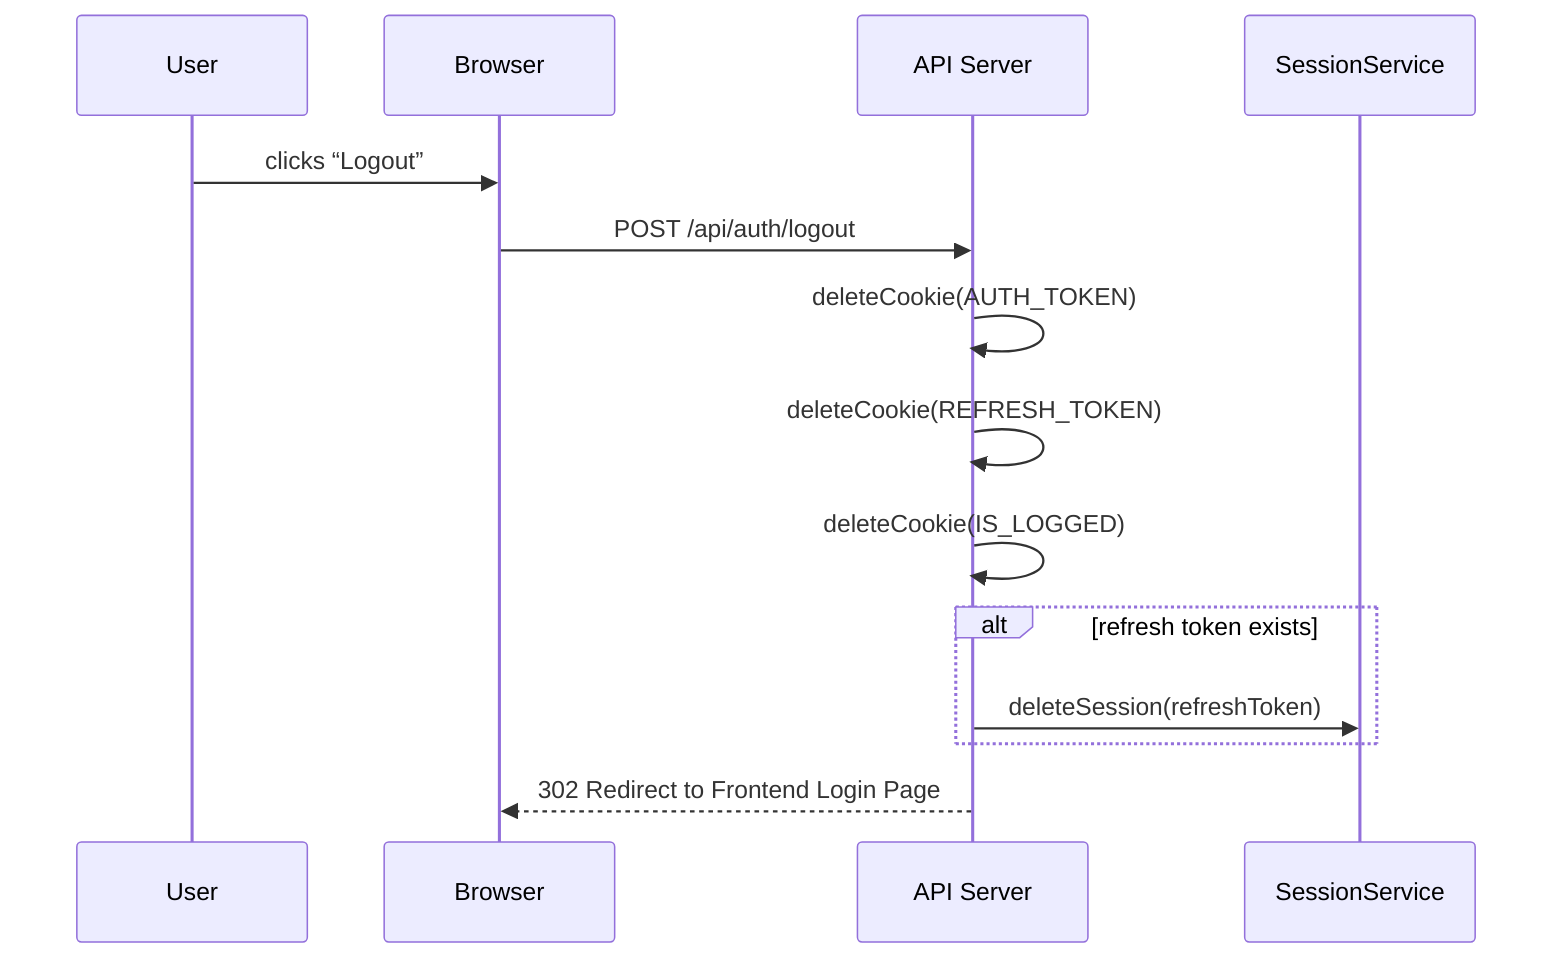 %% https://mermaid.live/edit for generation

sequenceDiagram
    participant User
    participant Browser
    participant App as API Server
    participant SessionSvc as SessionService

    %% Simple logout (/logout)
    User->>Browser: clicks “Logout”
    Browser->>App: POST /api/auth/logout
    App->>App: deleteCookie(AUTH_TOKEN)  
    App->>App: deleteCookie(REFRESH_TOKEN)  
    App->>App: deleteCookie(IS_LOGGED)  
    alt refresh token exists
        App->>SessionSvc: deleteSession(refreshToken)
    end
    App-->>Browser: 302 Redirect to Frontend Login Page